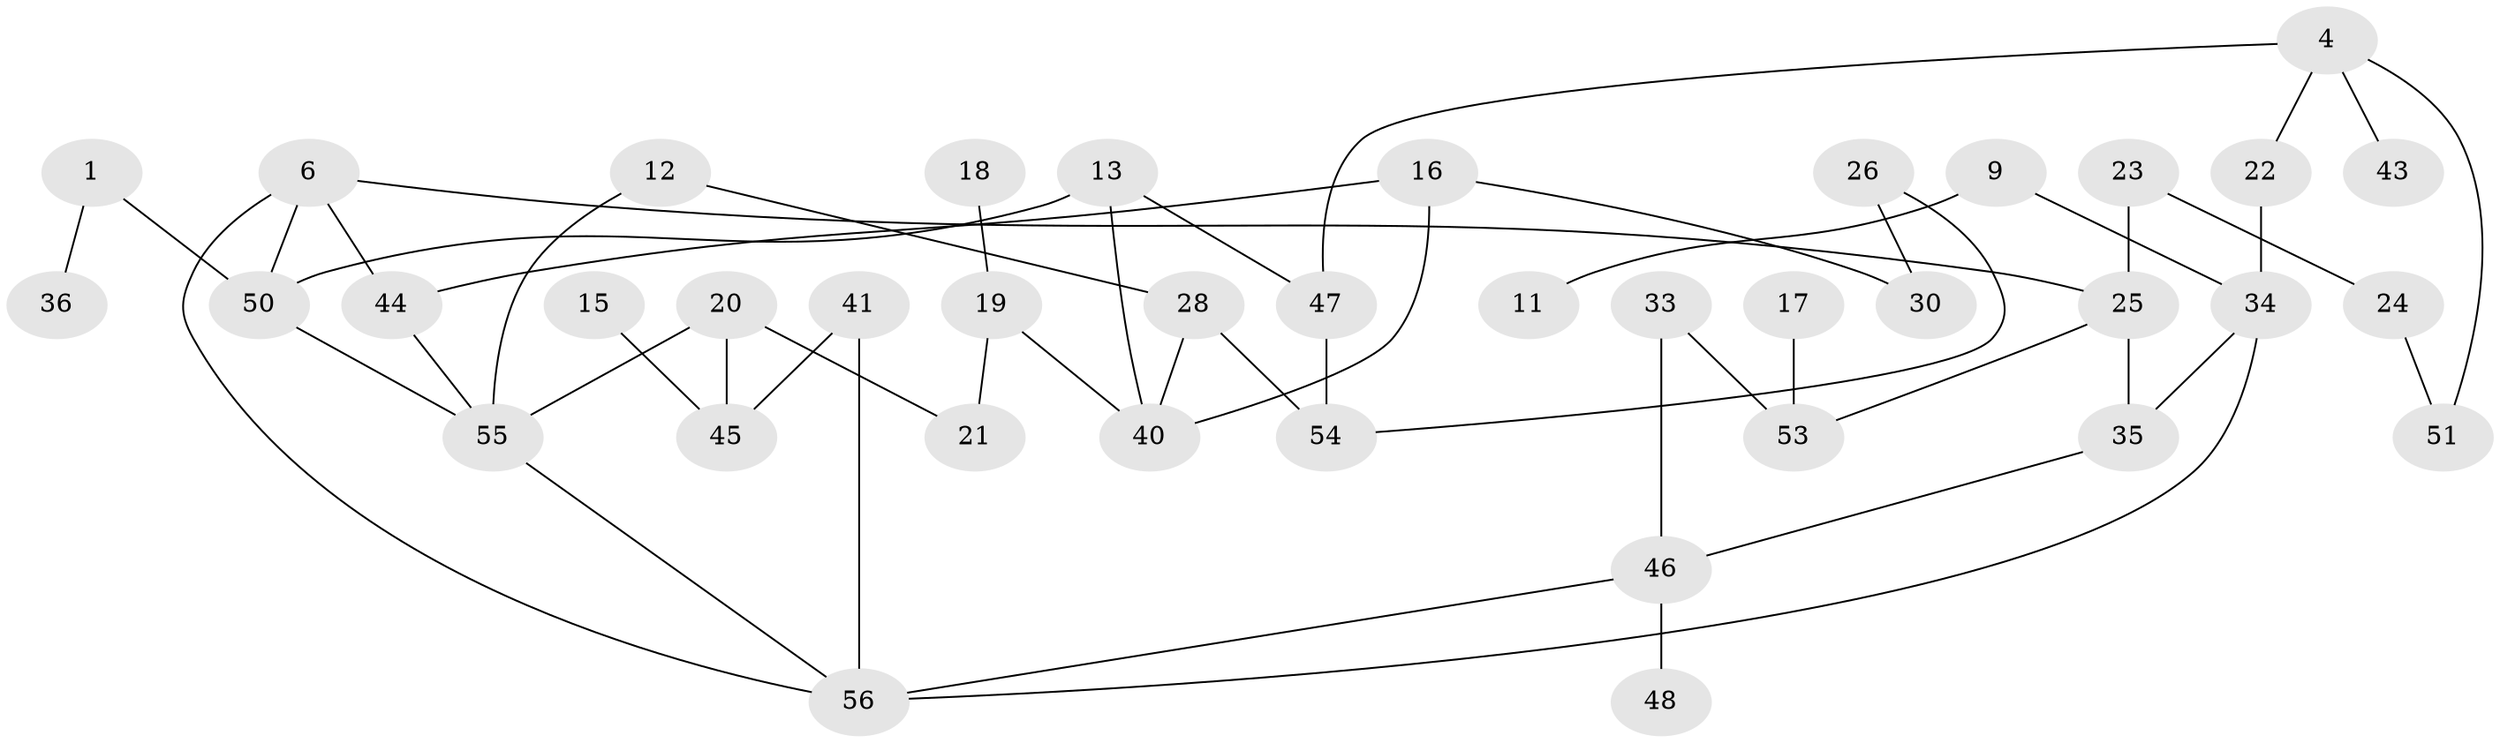 // original degree distribution, {5: 0.02631578947368421, 2: 0.2894736842105263, 0: 0.12280701754385964, 4: 0.07894736842105263, 1: 0.2807017543859649, 3: 0.20175438596491227}
// Generated by graph-tools (version 1.1) at 2025/00/03/09/25 03:00:46]
// undirected, 39 vertices, 51 edges
graph export_dot {
graph [start="1"]
  node [color=gray90,style=filled];
  1;
  4;
  6;
  9;
  11;
  12;
  13;
  15;
  16;
  17;
  18;
  19;
  20;
  21;
  22;
  23;
  24;
  25;
  26;
  28;
  30;
  33;
  34;
  35;
  36;
  40;
  41;
  43;
  44;
  45;
  46;
  47;
  48;
  50;
  51;
  53;
  54;
  55;
  56;
  1 -- 36 [weight=1.0];
  1 -- 50 [weight=1.0];
  4 -- 22 [weight=1.0];
  4 -- 43 [weight=1.0];
  4 -- 47 [weight=1.0];
  4 -- 51 [weight=1.0];
  6 -- 25 [weight=1.0];
  6 -- 44 [weight=1.0];
  6 -- 50 [weight=1.0];
  6 -- 56 [weight=1.0];
  9 -- 11 [weight=1.0];
  9 -- 34 [weight=1.0];
  12 -- 28 [weight=1.0];
  12 -- 55 [weight=1.0];
  13 -- 40 [weight=1.0];
  13 -- 47 [weight=1.0];
  13 -- 50 [weight=1.0];
  15 -- 45 [weight=1.0];
  16 -- 30 [weight=1.0];
  16 -- 40 [weight=1.0];
  16 -- 44 [weight=1.0];
  17 -- 53 [weight=1.0];
  18 -- 19 [weight=1.0];
  19 -- 21 [weight=1.0];
  19 -- 40 [weight=1.0];
  20 -- 21 [weight=1.0];
  20 -- 45 [weight=1.0];
  20 -- 55 [weight=1.0];
  22 -- 34 [weight=1.0];
  23 -- 24 [weight=1.0];
  23 -- 25 [weight=1.0];
  24 -- 51 [weight=1.0];
  25 -- 35 [weight=2.0];
  25 -- 53 [weight=1.0];
  26 -- 30 [weight=1.0];
  26 -- 54 [weight=1.0];
  28 -- 40 [weight=1.0];
  28 -- 54 [weight=1.0];
  33 -- 46 [weight=1.0];
  33 -- 53 [weight=1.0];
  34 -- 35 [weight=1.0];
  34 -- 56 [weight=1.0];
  35 -- 46 [weight=1.0];
  41 -- 45 [weight=1.0];
  41 -- 56 [weight=1.0];
  44 -- 55 [weight=1.0];
  46 -- 48 [weight=1.0];
  46 -- 56 [weight=1.0];
  47 -- 54 [weight=1.0];
  50 -- 55 [weight=1.0];
  55 -- 56 [weight=1.0];
}
